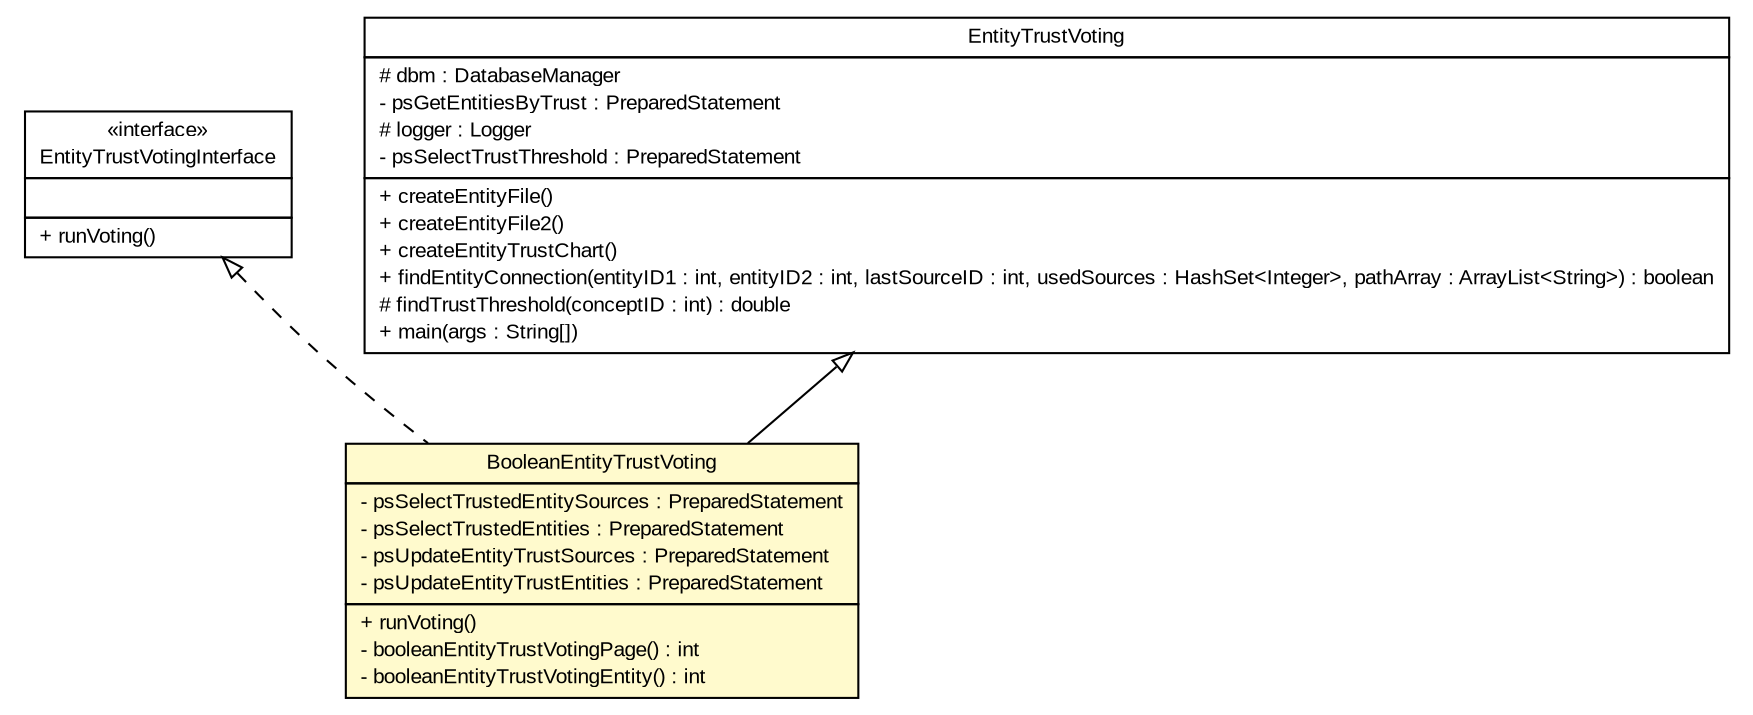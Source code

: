 #!/usr/local/bin/dot
#
# Class diagram 
# Generated by UMLGraph version 5.2 (http://www.umlgraph.org/)
#

digraph G {
	edge [fontname="arial",fontsize=10,labelfontname="arial",labelfontsize=10];
	node [fontname="arial",fontsize=10,shape=plaintext];
	nodesep=0.25;
	ranksep=0.5;
	// tud.iir.classification.entity.EntityTrustVotingInterface
	c14005 [label=<<table title="tud.iir.classification.entity.EntityTrustVotingInterface" border="0" cellborder="1" cellspacing="0" cellpadding="2" port="p" href="./EntityTrustVotingInterface.html">
		<tr><td><table border="0" cellspacing="0" cellpadding="1">
<tr><td align="center" balign="center"> &#171;interface&#187; </td></tr>
<tr><td align="center" balign="center"> EntityTrustVotingInterface </td></tr>
		</table></td></tr>
		<tr><td><table border="0" cellspacing="0" cellpadding="1">
<tr><td align="left" balign="left">  </td></tr>
		</table></td></tr>
		<tr><td><table border="0" cellspacing="0" cellpadding="1">
<tr><td align="left" balign="left"> + runVoting() </td></tr>
		</table></td></tr>
		</table>>, fontname="arial", fontcolor="black", fontsize=10.0];
	// tud.iir.classification.entity.EntityTrustVoting
	c14006 [label=<<table title="tud.iir.classification.entity.EntityTrustVoting" border="0" cellborder="1" cellspacing="0" cellpadding="2" port="p" href="./EntityTrustVoting.html">
		<tr><td><table border="0" cellspacing="0" cellpadding="1">
<tr><td align="center" balign="center"> EntityTrustVoting </td></tr>
		</table></td></tr>
		<tr><td><table border="0" cellspacing="0" cellpadding="1">
<tr><td align="left" balign="left"> # dbm : DatabaseManager </td></tr>
<tr><td align="left" balign="left"> - psGetEntitiesByTrust : PreparedStatement </td></tr>
<tr><td align="left" balign="left"> # logger : Logger </td></tr>
<tr><td align="left" balign="left"> - psSelectTrustThreshold : PreparedStatement </td></tr>
		</table></td></tr>
		<tr><td><table border="0" cellspacing="0" cellpadding="1">
<tr><td align="left" balign="left"> + createEntityFile() </td></tr>
<tr><td align="left" balign="left"> + createEntityFile2() </td></tr>
<tr><td align="left" balign="left"> + createEntityTrustChart() </td></tr>
<tr><td align="left" balign="left"> + findEntityConnection(entityID1 : int, entityID2 : int, lastSourceID : int, usedSources : HashSet&lt;Integer&gt;, pathArray : ArrayList&lt;String&gt;) : boolean </td></tr>
<tr><td align="left" balign="left"> # findTrustThreshold(conceptID : int) : double </td></tr>
<tr><td align="left" balign="left"> + main(args : String[]) </td></tr>
		</table></td></tr>
		</table>>, fontname="arial", fontcolor="black", fontsize=10.0];
	// tud.iir.classification.entity.BooleanEntityTrustVoting
	c14010 [label=<<table title="tud.iir.classification.entity.BooleanEntityTrustVoting" border="0" cellborder="1" cellspacing="0" cellpadding="2" port="p" bgcolor="lemonChiffon" href="./BooleanEntityTrustVoting.html">
		<tr><td><table border="0" cellspacing="0" cellpadding="1">
<tr><td align="center" balign="center"> BooleanEntityTrustVoting </td></tr>
		</table></td></tr>
		<tr><td><table border="0" cellspacing="0" cellpadding="1">
<tr><td align="left" balign="left"> - psSelectTrustedEntitySources : PreparedStatement </td></tr>
<tr><td align="left" balign="left"> - psSelectTrustedEntities : PreparedStatement </td></tr>
<tr><td align="left" balign="left"> - psUpdateEntityTrustSources : PreparedStatement </td></tr>
<tr><td align="left" balign="left"> - psUpdateEntityTrustEntities : PreparedStatement </td></tr>
		</table></td></tr>
		<tr><td><table border="0" cellspacing="0" cellpadding="1">
<tr><td align="left" balign="left"> + runVoting() </td></tr>
<tr><td align="left" balign="left"> - booleanEntityTrustVotingPage() : int </td></tr>
<tr><td align="left" balign="left"> - booleanEntityTrustVotingEntity() : int </td></tr>
		</table></td></tr>
		</table>>, fontname="arial", fontcolor="black", fontsize=10.0];
	//tud.iir.classification.entity.BooleanEntityTrustVoting extends tud.iir.classification.entity.EntityTrustVoting
	c14006:p -> c14010:p [dir=back,arrowtail=empty];
	//tud.iir.classification.entity.BooleanEntityTrustVoting implements tud.iir.classification.entity.EntityTrustVotingInterface
	c14005:p -> c14010:p [dir=back,arrowtail=empty,style=dashed];
}

